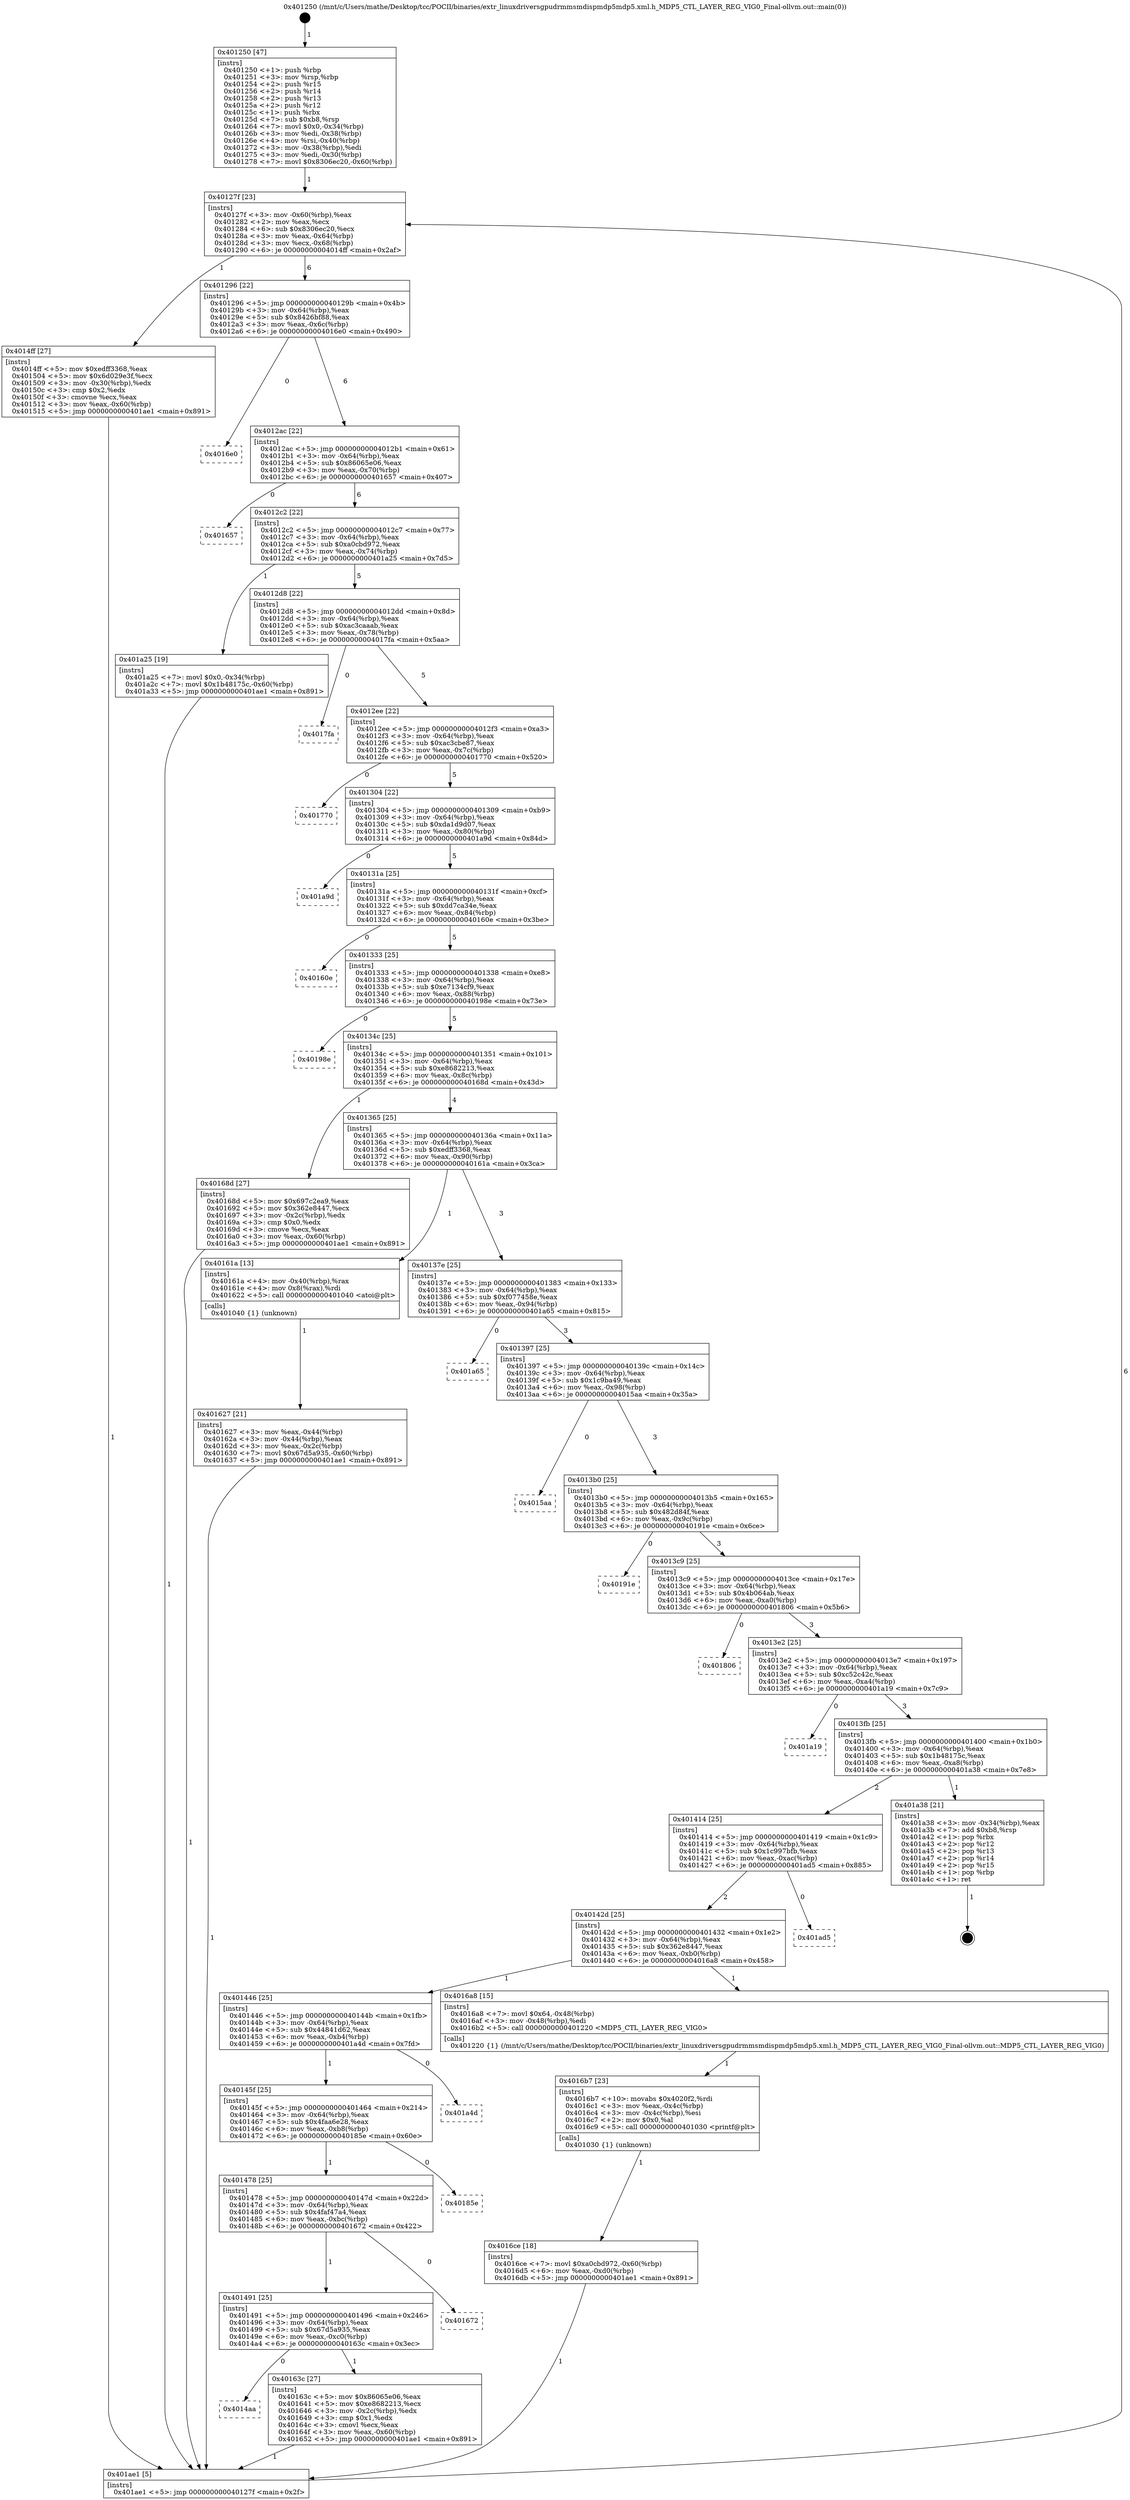 digraph "0x401250" {
  label = "0x401250 (/mnt/c/Users/mathe/Desktop/tcc/POCII/binaries/extr_linuxdriversgpudrmmsmdispmdp5mdp5.xml.h_MDP5_CTL_LAYER_REG_VIG0_Final-ollvm.out::main(0))"
  labelloc = "t"
  node[shape=record]

  Entry [label="",width=0.3,height=0.3,shape=circle,fillcolor=black,style=filled]
  "0x40127f" [label="{
     0x40127f [23]\l
     | [instrs]\l
     &nbsp;&nbsp;0x40127f \<+3\>: mov -0x60(%rbp),%eax\l
     &nbsp;&nbsp;0x401282 \<+2\>: mov %eax,%ecx\l
     &nbsp;&nbsp;0x401284 \<+6\>: sub $0x8306ec20,%ecx\l
     &nbsp;&nbsp;0x40128a \<+3\>: mov %eax,-0x64(%rbp)\l
     &nbsp;&nbsp;0x40128d \<+3\>: mov %ecx,-0x68(%rbp)\l
     &nbsp;&nbsp;0x401290 \<+6\>: je 00000000004014ff \<main+0x2af\>\l
  }"]
  "0x4014ff" [label="{
     0x4014ff [27]\l
     | [instrs]\l
     &nbsp;&nbsp;0x4014ff \<+5\>: mov $0xedff3368,%eax\l
     &nbsp;&nbsp;0x401504 \<+5\>: mov $0x6d029e3f,%ecx\l
     &nbsp;&nbsp;0x401509 \<+3\>: mov -0x30(%rbp),%edx\l
     &nbsp;&nbsp;0x40150c \<+3\>: cmp $0x2,%edx\l
     &nbsp;&nbsp;0x40150f \<+3\>: cmovne %ecx,%eax\l
     &nbsp;&nbsp;0x401512 \<+3\>: mov %eax,-0x60(%rbp)\l
     &nbsp;&nbsp;0x401515 \<+5\>: jmp 0000000000401ae1 \<main+0x891\>\l
  }"]
  "0x401296" [label="{
     0x401296 [22]\l
     | [instrs]\l
     &nbsp;&nbsp;0x401296 \<+5\>: jmp 000000000040129b \<main+0x4b\>\l
     &nbsp;&nbsp;0x40129b \<+3\>: mov -0x64(%rbp),%eax\l
     &nbsp;&nbsp;0x40129e \<+5\>: sub $0x8426bf88,%eax\l
     &nbsp;&nbsp;0x4012a3 \<+3\>: mov %eax,-0x6c(%rbp)\l
     &nbsp;&nbsp;0x4012a6 \<+6\>: je 00000000004016e0 \<main+0x490\>\l
  }"]
  "0x401ae1" [label="{
     0x401ae1 [5]\l
     | [instrs]\l
     &nbsp;&nbsp;0x401ae1 \<+5\>: jmp 000000000040127f \<main+0x2f\>\l
  }"]
  "0x401250" [label="{
     0x401250 [47]\l
     | [instrs]\l
     &nbsp;&nbsp;0x401250 \<+1\>: push %rbp\l
     &nbsp;&nbsp;0x401251 \<+3\>: mov %rsp,%rbp\l
     &nbsp;&nbsp;0x401254 \<+2\>: push %r15\l
     &nbsp;&nbsp;0x401256 \<+2\>: push %r14\l
     &nbsp;&nbsp;0x401258 \<+2\>: push %r13\l
     &nbsp;&nbsp;0x40125a \<+2\>: push %r12\l
     &nbsp;&nbsp;0x40125c \<+1\>: push %rbx\l
     &nbsp;&nbsp;0x40125d \<+7\>: sub $0xb8,%rsp\l
     &nbsp;&nbsp;0x401264 \<+7\>: movl $0x0,-0x34(%rbp)\l
     &nbsp;&nbsp;0x40126b \<+3\>: mov %edi,-0x38(%rbp)\l
     &nbsp;&nbsp;0x40126e \<+4\>: mov %rsi,-0x40(%rbp)\l
     &nbsp;&nbsp;0x401272 \<+3\>: mov -0x38(%rbp),%edi\l
     &nbsp;&nbsp;0x401275 \<+3\>: mov %edi,-0x30(%rbp)\l
     &nbsp;&nbsp;0x401278 \<+7\>: movl $0x8306ec20,-0x60(%rbp)\l
  }"]
  Exit [label="",width=0.3,height=0.3,shape=circle,fillcolor=black,style=filled,peripheries=2]
  "0x4016e0" [label="{
     0x4016e0\l
  }", style=dashed]
  "0x4012ac" [label="{
     0x4012ac [22]\l
     | [instrs]\l
     &nbsp;&nbsp;0x4012ac \<+5\>: jmp 00000000004012b1 \<main+0x61\>\l
     &nbsp;&nbsp;0x4012b1 \<+3\>: mov -0x64(%rbp),%eax\l
     &nbsp;&nbsp;0x4012b4 \<+5\>: sub $0x86065e06,%eax\l
     &nbsp;&nbsp;0x4012b9 \<+3\>: mov %eax,-0x70(%rbp)\l
     &nbsp;&nbsp;0x4012bc \<+6\>: je 0000000000401657 \<main+0x407\>\l
  }"]
  "0x4016ce" [label="{
     0x4016ce [18]\l
     | [instrs]\l
     &nbsp;&nbsp;0x4016ce \<+7\>: movl $0xa0cbd972,-0x60(%rbp)\l
     &nbsp;&nbsp;0x4016d5 \<+6\>: mov %eax,-0xd0(%rbp)\l
     &nbsp;&nbsp;0x4016db \<+5\>: jmp 0000000000401ae1 \<main+0x891\>\l
  }"]
  "0x401657" [label="{
     0x401657\l
  }", style=dashed]
  "0x4012c2" [label="{
     0x4012c2 [22]\l
     | [instrs]\l
     &nbsp;&nbsp;0x4012c2 \<+5\>: jmp 00000000004012c7 \<main+0x77\>\l
     &nbsp;&nbsp;0x4012c7 \<+3\>: mov -0x64(%rbp),%eax\l
     &nbsp;&nbsp;0x4012ca \<+5\>: sub $0xa0cbd972,%eax\l
     &nbsp;&nbsp;0x4012cf \<+3\>: mov %eax,-0x74(%rbp)\l
     &nbsp;&nbsp;0x4012d2 \<+6\>: je 0000000000401a25 \<main+0x7d5\>\l
  }"]
  "0x4016b7" [label="{
     0x4016b7 [23]\l
     | [instrs]\l
     &nbsp;&nbsp;0x4016b7 \<+10\>: movabs $0x4020f2,%rdi\l
     &nbsp;&nbsp;0x4016c1 \<+3\>: mov %eax,-0x4c(%rbp)\l
     &nbsp;&nbsp;0x4016c4 \<+3\>: mov -0x4c(%rbp),%esi\l
     &nbsp;&nbsp;0x4016c7 \<+2\>: mov $0x0,%al\l
     &nbsp;&nbsp;0x4016c9 \<+5\>: call 0000000000401030 \<printf@plt\>\l
     | [calls]\l
     &nbsp;&nbsp;0x401030 \{1\} (unknown)\l
  }"]
  "0x401a25" [label="{
     0x401a25 [19]\l
     | [instrs]\l
     &nbsp;&nbsp;0x401a25 \<+7\>: movl $0x0,-0x34(%rbp)\l
     &nbsp;&nbsp;0x401a2c \<+7\>: movl $0x1b48175c,-0x60(%rbp)\l
     &nbsp;&nbsp;0x401a33 \<+5\>: jmp 0000000000401ae1 \<main+0x891\>\l
  }"]
  "0x4012d8" [label="{
     0x4012d8 [22]\l
     | [instrs]\l
     &nbsp;&nbsp;0x4012d8 \<+5\>: jmp 00000000004012dd \<main+0x8d\>\l
     &nbsp;&nbsp;0x4012dd \<+3\>: mov -0x64(%rbp),%eax\l
     &nbsp;&nbsp;0x4012e0 \<+5\>: sub $0xac3caaab,%eax\l
     &nbsp;&nbsp;0x4012e5 \<+3\>: mov %eax,-0x78(%rbp)\l
     &nbsp;&nbsp;0x4012e8 \<+6\>: je 00000000004017fa \<main+0x5aa\>\l
  }"]
  "0x4014aa" [label="{
     0x4014aa\l
  }", style=dashed]
  "0x4017fa" [label="{
     0x4017fa\l
  }", style=dashed]
  "0x4012ee" [label="{
     0x4012ee [22]\l
     | [instrs]\l
     &nbsp;&nbsp;0x4012ee \<+5\>: jmp 00000000004012f3 \<main+0xa3\>\l
     &nbsp;&nbsp;0x4012f3 \<+3\>: mov -0x64(%rbp),%eax\l
     &nbsp;&nbsp;0x4012f6 \<+5\>: sub $0xac3cbe87,%eax\l
     &nbsp;&nbsp;0x4012fb \<+3\>: mov %eax,-0x7c(%rbp)\l
     &nbsp;&nbsp;0x4012fe \<+6\>: je 0000000000401770 \<main+0x520\>\l
  }"]
  "0x40163c" [label="{
     0x40163c [27]\l
     | [instrs]\l
     &nbsp;&nbsp;0x40163c \<+5\>: mov $0x86065e06,%eax\l
     &nbsp;&nbsp;0x401641 \<+5\>: mov $0xe8682213,%ecx\l
     &nbsp;&nbsp;0x401646 \<+3\>: mov -0x2c(%rbp),%edx\l
     &nbsp;&nbsp;0x401649 \<+3\>: cmp $0x1,%edx\l
     &nbsp;&nbsp;0x40164c \<+3\>: cmovl %ecx,%eax\l
     &nbsp;&nbsp;0x40164f \<+3\>: mov %eax,-0x60(%rbp)\l
     &nbsp;&nbsp;0x401652 \<+5\>: jmp 0000000000401ae1 \<main+0x891\>\l
  }"]
  "0x401770" [label="{
     0x401770\l
  }", style=dashed]
  "0x401304" [label="{
     0x401304 [22]\l
     | [instrs]\l
     &nbsp;&nbsp;0x401304 \<+5\>: jmp 0000000000401309 \<main+0xb9\>\l
     &nbsp;&nbsp;0x401309 \<+3\>: mov -0x64(%rbp),%eax\l
     &nbsp;&nbsp;0x40130c \<+5\>: sub $0xda1d9d07,%eax\l
     &nbsp;&nbsp;0x401311 \<+3\>: mov %eax,-0x80(%rbp)\l
     &nbsp;&nbsp;0x401314 \<+6\>: je 0000000000401a9d \<main+0x84d\>\l
  }"]
  "0x401491" [label="{
     0x401491 [25]\l
     | [instrs]\l
     &nbsp;&nbsp;0x401491 \<+5\>: jmp 0000000000401496 \<main+0x246\>\l
     &nbsp;&nbsp;0x401496 \<+3\>: mov -0x64(%rbp),%eax\l
     &nbsp;&nbsp;0x401499 \<+5\>: sub $0x67d5a935,%eax\l
     &nbsp;&nbsp;0x40149e \<+6\>: mov %eax,-0xc0(%rbp)\l
     &nbsp;&nbsp;0x4014a4 \<+6\>: je 000000000040163c \<main+0x3ec\>\l
  }"]
  "0x401a9d" [label="{
     0x401a9d\l
  }", style=dashed]
  "0x40131a" [label="{
     0x40131a [25]\l
     | [instrs]\l
     &nbsp;&nbsp;0x40131a \<+5\>: jmp 000000000040131f \<main+0xcf\>\l
     &nbsp;&nbsp;0x40131f \<+3\>: mov -0x64(%rbp),%eax\l
     &nbsp;&nbsp;0x401322 \<+5\>: sub $0xdd7ca34e,%eax\l
     &nbsp;&nbsp;0x401327 \<+6\>: mov %eax,-0x84(%rbp)\l
     &nbsp;&nbsp;0x40132d \<+6\>: je 000000000040160e \<main+0x3be\>\l
  }"]
  "0x401672" [label="{
     0x401672\l
  }", style=dashed]
  "0x40160e" [label="{
     0x40160e\l
  }", style=dashed]
  "0x401333" [label="{
     0x401333 [25]\l
     | [instrs]\l
     &nbsp;&nbsp;0x401333 \<+5\>: jmp 0000000000401338 \<main+0xe8\>\l
     &nbsp;&nbsp;0x401338 \<+3\>: mov -0x64(%rbp),%eax\l
     &nbsp;&nbsp;0x40133b \<+5\>: sub $0xe7134cf9,%eax\l
     &nbsp;&nbsp;0x401340 \<+6\>: mov %eax,-0x88(%rbp)\l
     &nbsp;&nbsp;0x401346 \<+6\>: je 000000000040198e \<main+0x73e\>\l
  }"]
  "0x401478" [label="{
     0x401478 [25]\l
     | [instrs]\l
     &nbsp;&nbsp;0x401478 \<+5\>: jmp 000000000040147d \<main+0x22d\>\l
     &nbsp;&nbsp;0x40147d \<+3\>: mov -0x64(%rbp),%eax\l
     &nbsp;&nbsp;0x401480 \<+5\>: sub $0x4faf47a4,%eax\l
     &nbsp;&nbsp;0x401485 \<+6\>: mov %eax,-0xbc(%rbp)\l
     &nbsp;&nbsp;0x40148b \<+6\>: je 0000000000401672 \<main+0x422\>\l
  }"]
  "0x40198e" [label="{
     0x40198e\l
  }", style=dashed]
  "0x40134c" [label="{
     0x40134c [25]\l
     | [instrs]\l
     &nbsp;&nbsp;0x40134c \<+5\>: jmp 0000000000401351 \<main+0x101\>\l
     &nbsp;&nbsp;0x401351 \<+3\>: mov -0x64(%rbp),%eax\l
     &nbsp;&nbsp;0x401354 \<+5\>: sub $0xe8682213,%eax\l
     &nbsp;&nbsp;0x401359 \<+6\>: mov %eax,-0x8c(%rbp)\l
     &nbsp;&nbsp;0x40135f \<+6\>: je 000000000040168d \<main+0x43d\>\l
  }"]
  "0x40185e" [label="{
     0x40185e\l
  }", style=dashed]
  "0x40168d" [label="{
     0x40168d [27]\l
     | [instrs]\l
     &nbsp;&nbsp;0x40168d \<+5\>: mov $0x697c2ea9,%eax\l
     &nbsp;&nbsp;0x401692 \<+5\>: mov $0x362e8447,%ecx\l
     &nbsp;&nbsp;0x401697 \<+3\>: mov -0x2c(%rbp),%edx\l
     &nbsp;&nbsp;0x40169a \<+3\>: cmp $0x0,%edx\l
     &nbsp;&nbsp;0x40169d \<+3\>: cmove %ecx,%eax\l
     &nbsp;&nbsp;0x4016a0 \<+3\>: mov %eax,-0x60(%rbp)\l
     &nbsp;&nbsp;0x4016a3 \<+5\>: jmp 0000000000401ae1 \<main+0x891\>\l
  }"]
  "0x401365" [label="{
     0x401365 [25]\l
     | [instrs]\l
     &nbsp;&nbsp;0x401365 \<+5\>: jmp 000000000040136a \<main+0x11a\>\l
     &nbsp;&nbsp;0x40136a \<+3\>: mov -0x64(%rbp),%eax\l
     &nbsp;&nbsp;0x40136d \<+5\>: sub $0xedff3368,%eax\l
     &nbsp;&nbsp;0x401372 \<+6\>: mov %eax,-0x90(%rbp)\l
     &nbsp;&nbsp;0x401378 \<+6\>: je 000000000040161a \<main+0x3ca\>\l
  }"]
  "0x40145f" [label="{
     0x40145f [25]\l
     | [instrs]\l
     &nbsp;&nbsp;0x40145f \<+5\>: jmp 0000000000401464 \<main+0x214\>\l
     &nbsp;&nbsp;0x401464 \<+3\>: mov -0x64(%rbp),%eax\l
     &nbsp;&nbsp;0x401467 \<+5\>: sub $0x4faa6e28,%eax\l
     &nbsp;&nbsp;0x40146c \<+6\>: mov %eax,-0xb8(%rbp)\l
     &nbsp;&nbsp;0x401472 \<+6\>: je 000000000040185e \<main+0x60e\>\l
  }"]
  "0x40161a" [label="{
     0x40161a [13]\l
     | [instrs]\l
     &nbsp;&nbsp;0x40161a \<+4\>: mov -0x40(%rbp),%rax\l
     &nbsp;&nbsp;0x40161e \<+4\>: mov 0x8(%rax),%rdi\l
     &nbsp;&nbsp;0x401622 \<+5\>: call 0000000000401040 \<atoi@plt\>\l
     | [calls]\l
     &nbsp;&nbsp;0x401040 \{1\} (unknown)\l
  }"]
  "0x40137e" [label="{
     0x40137e [25]\l
     | [instrs]\l
     &nbsp;&nbsp;0x40137e \<+5\>: jmp 0000000000401383 \<main+0x133\>\l
     &nbsp;&nbsp;0x401383 \<+3\>: mov -0x64(%rbp),%eax\l
     &nbsp;&nbsp;0x401386 \<+5\>: sub $0xf077458e,%eax\l
     &nbsp;&nbsp;0x40138b \<+6\>: mov %eax,-0x94(%rbp)\l
     &nbsp;&nbsp;0x401391 \<+6\>: je 0000000000401a65 \<main+0x815\>\l
  }"]
  "0x401627" [label="{
     0x401627 [21]\l
     | [instrs]\l
     &nbsp;&nbsp;0x401627 \<+3\>: mov %eax,-0x44(%rbp)\l
     &nbsp;&nbsp;0x40162a \<+3\>: mov -0x44(%rbp),%eax\l
     &nbsp;&nbsp;0x40162d \<+3\>: mov %eax,-0x2c(%rbp)\l
     &nbsp;&nbsp;0x401630 \<+7\>: movl $0x67d5a935,-0x60(%rbp)\l
     &nbsp;&nbsp;0x401637 \<+5\>: jmp 0000000000401ae1 \<main+0x891\>\l
  }"]
  "0x401a4d" [label="{
     0x401a4d\l
  }", style=dashed]
  "0x401a65" [label="{
     0x401a65\l
  }", style=dashed]
  "0x401397" [label="{
     0x401397 [25]\l
     | [instrs]\l
     &nbsp;&nbsp;0x401397 \<+5\>: jmp 000000000040139c \<main+0x14c\>\l
     &nbsp;&nbsp;0x40139c \<+3\>: mov -0x64(%rbp),%eax\l
     &nbsp;&nbsp;0x40139f \<+5\>: sub $0x1c9ba49,%eax\l
     &nbsp;&nbsp;0x4013a4 \<+6\>: mov %eax,-0x98(%rbp)\l
     &nbsp;&nbsp;0x4013aa \<+6\>: je 00000000004015aa \<main+0x35a\>\l
  }"]
  "0x401446" [label="{
     0x401446 [25]\l
     | [instrs]\l
     &nbsp;&nbsp;0x401446 \<+5\>: jmp 000000000040144b \<main+0x1fb\>\l
     &nbsp;&nbsp;0x40144b \<+3\>: mov -0x64(%rbp),%eax\l
     &nbsp;&nbsp;0x40144e \<+5\>: sub $0x44841d62,%eax\l
     &nbsp;&nbsp;0x401453 \<+6\>: mov %eax,-0xb4(%rbp)\l
     &nbsp;&nbsp;0x401459 \<+6\>: je 0000000000401a4d \<main+0x7fd\>\l
  }"]
  "0x4015aa" [label="{
     0x4015aa\l
  }", style=dashed]
  "0x4013b0" [label="{
     0x4013b0 [25]\l
     | [instrs]\l
     &nbsp;&nbsp;0x4013b0 \<+5\>: jmp 00000000004013b5 \<main+0x165\>\l
     &nbsp;&nbsp;0x4013b5 \<+3\>: mov -0x64(%rbp),%eax\l
     &nbsp;&nbsp;0x4013b8 \<+5\>: sub $0x482d84f,%eax\l
     &nbsp;&nbsp;0x4013bd \<+6\>: mov %eax,-0x9c(%rbp)\l
     &nbsp;&nbsp;0x4013c3 \<+6\>: je 000000000040191e \<main+0x6ce\>\l
  }"]
  "0x4016a8" [label="{
     0x4016a8 [15]\l
     | [instrs]\l
     &nbsp;&nbsp;0x4016a8 \<+7\>: movl $0x64,-0x48(%rbp)\l
     &nbsp;&nbsp;0x4016af \<+3\>: mov -0x48(%rbp),%edi\l
     &nbsp;&nbsp;0x4016b2 \<+5\>: call 0000000000401220 \<MDP5_CTL_LAYER_REG_VIG0\>\l
     | [calls]\l
     &nbsp;&nbsp;0x401220 \{1\} (/mnt/c/Users/mathe/Desktop/tcc/POCII/binaries/extr_linuxdriversgpudrmmsmdispmdp5mdp5.xml.h_MDP5_CTL_LAYER_REG_VIG0_Final-ollvm.out::MDP5_CTL_LAYER_REG_VIG0)\l
  }"]
  "0x40191e" [label="{
     0x40191e\l
  }", style=dashed]
  "0x4013c9" [label="{
     0x4013c9 [25]\l
     | [instrs]\l
     &nbsp;&nbsp;0x4013c9 \<+5\>: jmp 00000000004013ce \<main+0x17e\>\l
     &nbsp;&nbsp;0x4013ce \<+3\>: mov -0x64(%rbp),%eax\l
     &nbsp;&nbsp;0x4013d1 \<+5\>: sub $0x4b064ab,%eax\l
     &nbsp;&nbsp;0x4013d6 \<+6\>: mov %eax,-0xa0(%rbp)\l
     &nbsp;&nbsp;0x4013dc \<+6\>: je 0000000000401806 \<main+0x5b6\>\l
  }"]
  "0x40142d" [label="{
     0x40142d [25]\l
     | [instrs]\l
     &nbsp;&nbsp;0x40142d \<+5\>: jmp 0000000000401432 \<main+0x1e2\>\l
     &nbsp;&nbsp;0x401432 \<+3\>: mov -0x64(%rbp),%eax\l
     &nbsp;&nbsp;0x401435 \<+5\>: sub $0x362e8447,%eax\l
     &nbsp;&nbsp;0x40143a \<+6\>: mov %eax,-0xb0(%rbp)\l
     &nbsp;&nbsp;0x401440 \<+6\>: je 00000000004016a8 \<main+0x458\>\l
  }"]
  "0x401806" [label="{
     0x401806\l
  }", style=dashed]
  "0x4013e2" [label="{
     0x4013e2 [25]\l
     | [instrs]\l
     &nbsp;&nbsp;0x4013e2 \<+5\>: jmp 00000000004013e7 \<main+0x197\>\l
     &nbsp;&nbsp;0x4013e7 \<+3\>: mov -0x64(%rbp),%eax\l
     &nbsp;&nbsp;0x4013ea \<+5\>: sub $0xc52c42c,%eax\l
     &nbsp;&nbsp;0x4013ef \<+6\>: mov %eax,-0xa4(%rbp)\l
     &nbsp;&nbsp;0x4013f5 \<+6\>: je 0000000000401a19 \<main+0x7c9\>\l
  }"]
  "0x401ad5" [label="{
     0x401ad5\l
  }", style=dashed]
  "0x401a19" [label="{
     0x401a19\l
  }", style=dashed]
  "0x4013fb" [label="{
     0x4013fb [25]\l
     | [instrs]\l
     &nbsp;&nbsp;0x4013fb \<+5\>: jmp 0000000000401400 \<main+0x1b0\>\l
     &nbsp;&nbsp;0x401400 \<+3\>: mov -0x64(%rbp),%eax\l
     &nbsp;&nbsp;0x401403 \<+5\>: sub $0x1b48175c,%eax\l
     &nbsp;&nbsp;0x401408 \<+6\>: mov %eax,-0xa8(%rbp)\l
     &nbsp;&nbsp;0x40140e \<+6\>: je 0000000000401a38 \<main+0x7e8\>\l
  }"]
  "0x401414" [label="{
     0x401414 [25]\l
     | [instrs]\l
     &nbsp;&nbsp;0x401414 \<+5\>: jmp 0000000000401419 \<main+0x1c9\>\l
     &nbsp;&nbsp;0x401419 \<+3\>: mov -0x64(%rbp),%eax\l
     &nbsp;&nbsp;0x40141c \<+5\>: sub $0x1c997bfb,%eax\l
     &nbsp;&nbsp;0x401421 \<+6\>: mov %eax,-0xac(%rbp)\l
     &nbsp;&nbsp;0x401427 \<+6\>: je 0000000000401ad5 \<main+0x885\>\l
  }"]
  "0x401a38" [label="{
     0x401a38 [21]\l
     | [instrs]\l
     &nbsp;&nbsp;0x401a38 \<+3\>: mov -0x34(%rbp),%eax\l
     &nbsp;&nbsp;0x401a3b \<+7\>: add $0xb8,%rsp\l
     &nbsp;&nbsp;0x401a42 \<+1\>: pop %rbx\l
     &nbsp;&nbsp;0x401a43 \<+2\>: pop %r12\l
     &nbsp;&nbsp;0x401a45 \<+2\>: pop %r13\l
     &nbsp;&nbsp;0x401a47 \<+2\>: pop %r14\l
     &nbsp;&nbsp;0x401a49 \<+2\>: pop %r15\l
     &nbsp;&nbsp;0x401a4b \<+1\>: pop %rbp\l
     &nbsp;&nbsp;0x401a4c \<+1\>: ret\l
  }"]
  Entry -> "0x401250" [label=" 1"]
  "0x40127f" -> "0x4014ff" [label=" 1"]
  "0x40127f" -> "0x401296" [label=" 6"]
  "0x4014ff" -> "0x401ae1" [label=" 1"]
  "0x401250" -> "0x40127f" [label=" 1"]
  "0x401ae1" -> "0x40127f" [label=" 6"]
  "0x401a38" -> Exit [label=" 1"]
  "0x401296" -> "0x4016e0" [label=" 0"]
  "0x401296" -> "0x4012ac" [label=" 6"]
  "0x401a25" -> "0x401ae1" [label=" 1"]
  "0x4012ac" -> "0x401657" [label=" 0"]
  "0x4012ac" -> "0x4012c2" [label=" 6"]
  "0x4016ce" -> "0x401ae1" [label=" 1"]
  "0x4012c2" -> "0x401a25" [label=" 1"]
  "0x4012c2" -> "0x4012d8" [label=" 5"]
  "0x4016b7" -> "0x4016ce" [label=" 1"]
  "0x4012d8" -> "0x4017fa" [label=" 0"]
  "0x4012d8" -> "0x4012ee" [label=" 5"]
  "0x4016a8" -> "0x4016b7" [label=" 1"]
  "0x4012ee" -> "0x401770" [label=" 0"]
  "0x4012ee" -> "0x401304" [label=" 5"]
  "0x40168d" -> "0x401ae1" [label=" 1"]
  "0x401304" -> "0x401a9d" [label=" 0"]
  "0x401304" -> "0x40131a" [label=" 5"]
  "0x401491" -> "0x4014aa" [label=" 0"]
  "0x40131a" -> "0x40160e" [label=" 0"]
  "0x40131a" -> "0x401333" [label=" 5"]
  "0x401491" -> "0x40163c" [label=" 1"]
  "0x401333" -> "0x40198e" [label=" 0"]
  "0x401333" -> "0x40134c" [label=" 5"]
  "0x401478" -> "0x401491" [label=" 1"]
  "0x40134c" -> "0x40168d" [label=" 1"]
  "0x40134c" -> "0x401365" [label=" 4"]
  "0x401478" -> "0x401672" [label=" 0"]
  "0x401365" -> "0x40161a" [label=" 1"]
  "0x401365" -> "0x40137e" [label=" 3"]
  "0x40161a" -> "0x401627" [label=" 1"]
  "0x401627" -> "0x401ae1" [label=" 1"]
  "0x40145f" -> "0x401478" [label=" 1"]
  "0x40137e" -> "0x401a65" [label=" 0"]
  "0x40137e" -> "0x401397" [label=" 3"]
  "0x40145f" -> "0x40185e" [label=" 0"]
  "0x401397" -> "0x4015aa" [label=" 0"]
  "0x401397" -> "0x4013b0" [label=" 3"]
  "0x401446" -> "0x40145f" [label=" 1"]
  "0x4013b0" -> "0x40191e" [label=" 0"]
  "0x4013b0" -> "0x4013c9" [label=" 3"]
  "0x401446" -> "0x401a4d" [label=" 0"]
  "0x4013c9" -> "0x401806" [label=" 0"]
  "0x4013c9" -> "0x4013e2" [label=" 3"]
  "0x40142d" -> "0x401446" [label=" 1"]
  "0x4013e2" -> "0x401a19" [label=" 0"]
  "0x4013e2" -> "0x4013fb" [label=" 3"]
  "0x40142d" -> "0x4016a8" [label=" 1"]
  "0x4013fb" -> "0x401a38" [label=" 1"]
  "0x4013fb" -> "0x401414" [label=" 2"]
  "0x40163c" -> "0x401ae1" [label=" 1"]
  "0x401414" -> "0x401ad5" [label=" 0"]
  "0x401414" -> "0x40142d" [label=" 2"]
}
